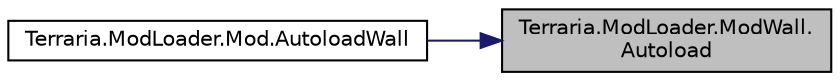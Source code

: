 digraph "Terraria.ModLoader.ModWall.Autoload"
{
 // LATEX_PDF_SIZE
  edge [fontname="Helvetica",fontsize="10",labelfontname="Helvetica",labelfontsize="10"];
  node [fontname="Helvetica",fontsize="10",shape=record];
  rankdir="RL";
  Node1 [label="Terraria.ModLoader.ModWall.\lAutoload",height=0.2,width=0.4,color="black", fillcolor="grey75", style="filled", fontcolor="black",tooltip="Allows you to modify the name and texture path of this wall when it is autoloaded...."];
  Node1 -> Node2 [dir="back",color="midnightblue",fontsize="10",style="solid",fontname="Helvetica"];
  Node2 [label="Terraria.ModLoader.Mod.AutoloadWall",height=0.2,width=0.4,color="black", fillcolor="white", style="filled",URL="$class_terraria_1_1_mod_loader_1_1_mod.html#a49a37117b8e70a2e40fd1668e8399fa6",tooltip=" "];
}
